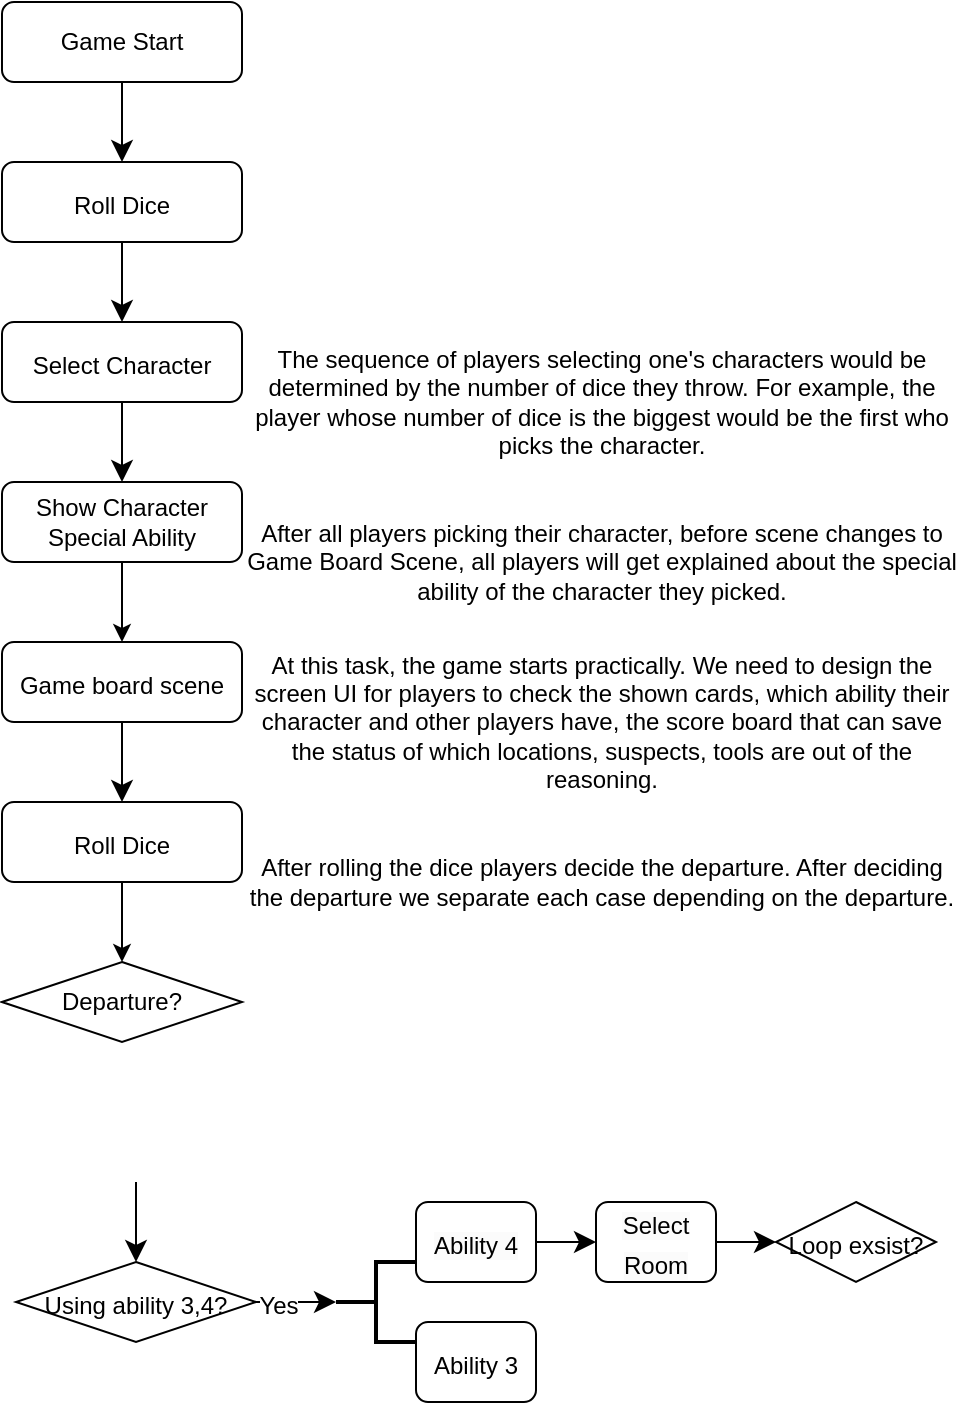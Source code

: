 <mxfile version="22.1.21" type="github">
  <diagram id="C5RBs43oDa-KdzZeNtuy" name="Page-1">
    <mxGraphModel dx="954" dy="571" grid="1" gridSize="10" guides="1" tooltips="1" connect="1" arrows="1" fold="1" page="1" pageScale="1" pageWidth="827" pageHeight="1169" math="0" shadow="0">
      <root>
        <mxCell id="WIyWlLk6GJQsqaUBKTNV-0" />
        <mxCell id="WIyWlLk6GJQsqaUBKTNV-1" parent="WIyWlLk6GJQsqaUBKTNV-0" />
        <mxCell id="x7-LNOzd_y7LWEpH87d2-0" value="" style="edgeStyle=none;curved=1;rounded=0;orthogonalLoop=1;jettySize=auto;html=1;fontSize=12;startSize=8;endSize=8;" edge="1" parent="WIyWlLk6GJQsqaUBKTNV-1" target="x7-LNOzd_y7LWEpH87d2-4">
          <mxGeometry relative="1" as="geometry">
            <mxPoint x="420" y="80" as="sourcePoint" />
          </mxGeometry>
        </mxCell>
        <mxCell id="x7-LNOzd_y7LWEpH87d2-3" value="" style="edgeStyle=none;curved=1;rounded=0;orthogonalLoop=1;jettySize=auto;html=1;fontSize=12;startSize=8;endSize=8;" edge="1" parent="WIyWlLk6GJQsqaUBKTNV-1" source="x7-LNOzd_y7LWEpH87d2-4" target="x7-LNOzd_y7LWEpH87d2-6">
          <mxGeometry relative="1" as="geometry" />
        </mxCell>
        <mxCell id="x7-LNOzd_y7LWEpH87d2-4" value="&lt;font style=&quot;font-size: 12px;&quot;&gt;Roll Dice&lt;/font&gt;" style="rounded=1;whiteSpace=wrap;html=1;fontSize=16;" vertex="1" parent="WIyWlLk6GJQsqaUBKTNV-1">
          <mxGeometry x="360" y="120" width="120" height="40" as="geometry" />
        </mxCell>
        <mxCell id="x7-LNOzd_y7LWEpH87d2-5" value="" style="edgeStyle=none;curved=1;rounded=0;orthogonalLoop=1;jettySize=auto;html=1;fontSize=12;startSize=8;endSize=8;" edge="1" parent="WIyWlLk6GJQsqaUBKTNV-1" source="x7-LNOzd_y7LWEpH87d2-6">
          <mxGeometry relative="1" as="geometry">
            <mxPoint x="420" y="280" as="targetPoint" />
          </mxGeometry>
        </mxCell>
        <mxCell id="x7-LNOzd_y7LWEpH87d2-6" value="&lt;font style=&quot;font-size: 12px;&quot;&gt;Select Character&lt;/font&gt;" style="rounded=1;whiteSpace=wrap;html=1;fontSize=16;" vertex="1" parent="WIyWlLk6GJQsqaUBKTNV-1">
          <mxGeometry x="360" y="200" width="120" height="40" as="geometry" />
        </mxCell>
        <mxCell id="x7-LNOzd_y7LWEpH87d2-7" style="edgeStyle=none;curved=1;rounded=0;orthogonalLoop=1;jettySize=auto;html=1;fontSize=12;startSize=8;endSize=8;" edge="1" parent="WIyWlLk6GJQsqaUBKTNV-1">
          <mxGeometry relative="1" as="geometry">
            <mxPoint x="427" y="670" as="targetPoint" />
            <mxPoint x="427" y="630" as="sourcePoint" />
          </mxGeometry>
        </mxCell>
        <mxCell id="x7-LNOzd_y7LWEpH87d2-9" value="&lt;span style=&quot;font-size: 12px;&quot;&gt;Game board scene&lt;/span&gt;" style="whiteSpace=wrap;html=1;fontSize=16;rounded=1;" vertex="1" parent="WIyWlLk6GJQsqaUBKTNV-1">
          <mxGeometry x="360" y="360" width="120" height="40" as="geometry" />
        </mxCell>
        <mxCell id="x7-LNOzd_y7LWEpH87d2-10" value="&lt;font style=&quot;font-size: 12px;&quot;&gt;Using ability 3,4?&lt;/font&gt;" style="rhombus;whiteSpace=wrap;html=1;fontSize=16;" vertex="1" parent="WIyWlLk6GJQsqaUBKTNV-1">
          <mxGeometry x="367" y="670" width="120" height="40" as="geometry" />
        </mxCell>
        <mxCell id="x7-LNOzd_y7LWEpH87d2-11" value="" style="strokeWidth=2;html=1;shape=mxgraph.flowchart.annotation_2;align=left;labelPosition=right;pointerEvents=1;fontSize=16;" vertex="1" parent="WIyWlLk6GJQsqaUBKTNV-1">
          <mxGeometry x="527" y="670" width="40" height="40" as="geometry" />
        </mxCell>
        <mxCell id="x7-LNOzd_y7LWEpH87d2-12" style="edgeStyle=none;curved=1;rounded=0;orthogonalLoop=1;jettySize=auto;html=1;entryX=0;entryY=0.5;entryDx=0;entryDy=0;entryPerimeter=0;fontSize=12;startSize=8;endSize=8;" edge="1" parent="WIyWlLk6GJQsqaUBKTNV-1" source="x7-LNOzd_y7LWEpH87d2-10" target="x7-LNOzd_y7LWEpH87d2-11">
          <mxGeometry relative="1" as="geometry" />
        </mxCell>
        <mxCell id="x7-LNOzd_y7LWEpH87d2-13" value="&lt;font style=&quot;font-size: 12px;&quot;&gt;Yes&lt;/font&gt;" style="edgeLabel;html=1;align=center;verticalAlign=middle;resizable=0;points=[];fontSize=16;" vertex="1" connectable="0" parent="x7-LNOzd_y7LWEpH87d2-12">
          <mxGeometry x="-0.461" y="-3" relative="1" as="geometry">
            <mxPoint y="-3" as="offset" />
          </mxGeometry>
        </mxCell>
        <mxCell id="x7-LNOzd_y7LWEpH87d2-14" value="&lt;font style=&quot;font-size: 12px;&quot;&gt;Ability 3&lt;/font&gt;" style="rounded=1;whiteSpace=wrap;html=1;fontSize=16;" vertex="1" parent="WIyWlLk6GJQsqaUBKTNV-1">
          <mxGeometry x="567" y="700" width="60" height="40" as="geometry" />
        </mxCell>
        <mxCell id="x7-LNOzd_y7LWEpH87d2-15" style="edgeStyle=none;curved=1;rounded=0;orthogonalLoop=1;jettySize=auto;html=1;exitX=1;exitY=0.5;exitDx=0;exitDy=0;entryX=0;entryY=0.5;entryDx=0;entryDy=0;fontSize=12;startSize=8;endSize=8;" edge="1" parent="WIyWlLk6GJQsqaUBKTNV-1" source="x7-LNOzd_y7LWEpH87d2-16" target="x7-LNOzd_y7LWEpH87d2-18">
          <mxGeometry relative="1" as="geometry" />
        </mxCell>
        <mxCell id="x7-LNOzd_y7LWEpH87d2-16" value="&lt;span style=&quot;color: rgb(0, 0, 0); font-family: Helvetica; font-size: 12px; font-style: normal; font-variant-ligatures: normal; font-variant-caps: normal; font-weight: 400; letter-spacing: normal; orphans: 2; text-align: center; text-indent: 0px; text-transform: none; widows: 2; word-spacing: 0px; -webkit-text-stroke-width: 0px; background-color: rgb(251, 251, 251); text-decoration-thickness: initial; text-decoration-style: initial; text-decoration-color: initial; float: none; display: inline !important;&quot;&gt;Ability 4&lt;/span&gt;" style="rounded=1;whiteSpace=wrap;html=1;fontSize=16;" vertex="1" parent="WIyWlLk6GJQsqaUBKTNV-1">
          <mxGeometry x="567" y="640" width="60" height="40" as="geometry" />
        </mxCell>
        <mxCell id="x7-LNOzd_y7LWEpH87d2-17" style="edgeStyle=none;curved=1;rounded=0;orthogonalLoop=1;jettySize=auto;html=1;entryX=0;entryY=0.5;entryDx=0;entryDy=0;fontSize=12;startSize=8;endSize=8;" edge="1" parent="WIyWlLk6GJQsqaUBKTNV-1" source="x7-LNOzd_y7LWEpH87d2-18" target="x7-LNOzd_y7LWEpH87d2-19">
          <mxGeometry relative="1" as="geometry" />
        </mxCell>
        <mxCell id="x7-LNOzd_y7LWEpH87d2-18" value="&lt;span style=&quot;color: rgb(0, 0, 0); font-family: Helvetica; font-size: 12px; font-style: normal; font-variant-ligatures: normal; font-variant-caps: normal; font-weight: 400; letter-spacing: normal; orphans: 2; text-align: center; text-indent: 0px; text-transform: none; widows: 2; word-spacing: 0px; -webkit-text-stroke-width: 0px; background-color: rgb(251, 251, 251); text-decoration-thickness: initial; text-decoration-style: initial; text-decoration-color: initial; float: none; display: inline !important;&quot;&gt;Select Room&lt;/span&gt;" style="rounded=1;whiteSpace=wrap;html=1;fontSize=16;" vertex="1" parent="WIyWlLk6GJQsqaUBKTNV-1">
          <mxGeometry x="657" y="640" width="60" height="40" as="geometry" />
        </mxCell>
        <mxCell id="x7-LNOzd_y7LWEpH87d2-19" value="&lt;font style=&quot;font-size: 12px;&quot;&gt;Loop exsist?&lt;/font&gt;" style="rhombus;whiteSpace=wrap;html=1;fontSize=16;" vertex="1" parent="WIyWlLk6GJQsqaUBKTNV-1">
          <mxGeometry x="747" y="640" width="80" height="40" as="geometry" />
        </mxCell>
        <mxCell id="x7-LNOzd_y7LWEpH87d2-20" value="Game Start" style="rounded=1;whiteSpace=wrap;html=1;" vertex="1" parent="WIyWlLk6GJQsqaUBKTNV-1">
          <mxGeometry x="360" y="40" width="120" height="40" as="geometry" />
        </mxCell>
        <mxCell id="x7-LNOzd_y7LWEpH87d2-21" value="The sequence of players selecting one&#39;s characters would be determined by the number of dice they throw. For example, the player whose number of dice is the biggest would be the first who picks the character." style="text;html=1;strokeColor=none;fillColor=none;align=center;verticalAlign=middle;whiteSpace=wrap;rounded=0;" vertex="1" parent="WIyWlLk6GJQsqaUBKTNV-1">
          <mxGeometry x="480" y="200" width="360" height="80" as="geometry" />
        </mxCell>
        <mxCell id="x7-LNOzd_y7LWEpH87d2-23" style="edgeStyle=orthogonalEdgeStyle;rounded=0;orthogonalLoop=1;jettySize=auto;html=1;exitX=0.5;exitY=1;exitDx=0;exitDy=0;entryX=0.5;entryY=0;entryDx=0;entryDy=0;" edge="1" parent="WIyWlLk6GJQsqaUBKTNV-1" source="x7-LNOzd_y7LWEpH87d2-22" target="x7-LNOzd_y7LWEpH87d2-9">
          <mxGeometry relative="1" as="geometry" />
        </mxCell>
        <mxCell id="x7-LNOzd_y7LWEpH87d2-22" value="Show Character Special Ability" style="rounded=1;whiteSpace=wrap;html=1;" vertex="1" parent="WIyWlLk6GJQsqaUBKTNV-1">
          <mxGeometry x="360" y="280" width="120" height="40" as="geometry" />
        </mxCell>
        <mxCell id="x7-LNOzd_y7LWEpH87d2-24" value="After all players picking their character, before scene changes to Game Board Scene, all players will get explained about the special ability of the character they picked." style="text;html=1;strokeColor=none;fillColor=none;align=center;verticalAlign=middle;whiteSpace=wrap;rounded=0;" vertex="1" parent="WIyWlLk6GJQsqaUBKTNV-1">
          <mxGeometry x="480" y="280" width="360" height="80" as="geometry" />
        </mxCell>
        <mxCell id="x7-LNOzd_y7LWEpH87d2-25" value="" style="edgeStyle=none;curved=1;rounded=0;orthogonalLoop=1;jettySize=auto;html=1;fontSize=12;startSize=8;endSize=8;" edge="1" parent="WIyWlLk6GJQsqaUBKTNV-1" target="x7-LNOzd_y7LWEpH87d2-26">
          <mxGeometry relative="1" as="geometry">
            <mxPoint x="420" y="400" as="sourcePoint" />
          </mxGeometry>
        </mxCell>
        <mxCell id="x7-LNOzd_y7LWEpH87d2-30" style="edgeStyle=orthogonalEdgeStyle;rounded=0;orthogonalLoop=1;jettySize=auto;html=1;exitX=0.5;exitY=1;exitDx=0;exitDy=0;entryX=0.5;entryY=0;entryDx=0;entryDy=0;" edge="1" parent="WIyWlLk6GJQsqaUBKTNV-1" source="x7-LNOzd_y7LWEpH87d2-26" target="x7-LNOzd_y7LWEpH87d2-29">
          <mxGeometry relative="1" as="geometry" />
        </mxCell>
        <mxCell id="x7-LNOzd_y7LWEpH87d2-26" value="&lt;font style=&quot;font-size: 12px;&quot;&gt;Roll Dice&lt;/font&gt;" style="rounded=1;whiteSpace=wrap;html=1;fontSize=16;" vertex="1" parent="WIyWlLk6GJQsqaUBKTNV-1">
          <mxGeometry x="360" y="440" width="120" height="40" as="geometry" />
        </mxCell>
        <mxCell id="x7-LNOzd_y7LWEpH87d2-27" value="At this task, the game starts practically. We need to design the screen UI for players to check the shown cards, which ability their character and other players have, the score board that can save the status of which locations, suspects, tools are out of the reasoning." style="text;html=1;strokeColor=none;fillColor=none;align=center;verticalAlign=middle;whiteSpace=wrap;rounded=0;" vertex="1" parent="WIyWlLk6GJQsqaUBKTNV-1">
          <mxGeometry x="480" y="360" width="360" height="80" as="geometry" />
        </mxCell>
        <mxCell id="x7-LNOzd_y7LWEpH87d2-28" value="After rolling the dice players decide the departure. After deciding the departure we separate each case depending on the departure." style="text;html=1;strokeColor=none;fillColor=none;align=center;verticalAlign=middle;whiteSpace=wrap;rounded=0;" vertex="1" parent="WIyWlLk6GJQsqaUBKTNV-1">
          <mxGeometry x="480" y="440" width="360" height="80" as="geometry" />
        </mxCell>
        <mxCell id="x7-LNOzd_y7LWEpH87d2-29" value="Departure?" style="rhombus;whiteSpace=wrap;html=1;" vertex="1" parent="WIyWlLk6GJQsqaUBKTNV-1">
          <mxGeometry x="360" y="520" width="120" height="40" as="geometry" />
        </mxCell>
      </root>
    </mxGraphModel>
  </diagram>
</mxfile>
